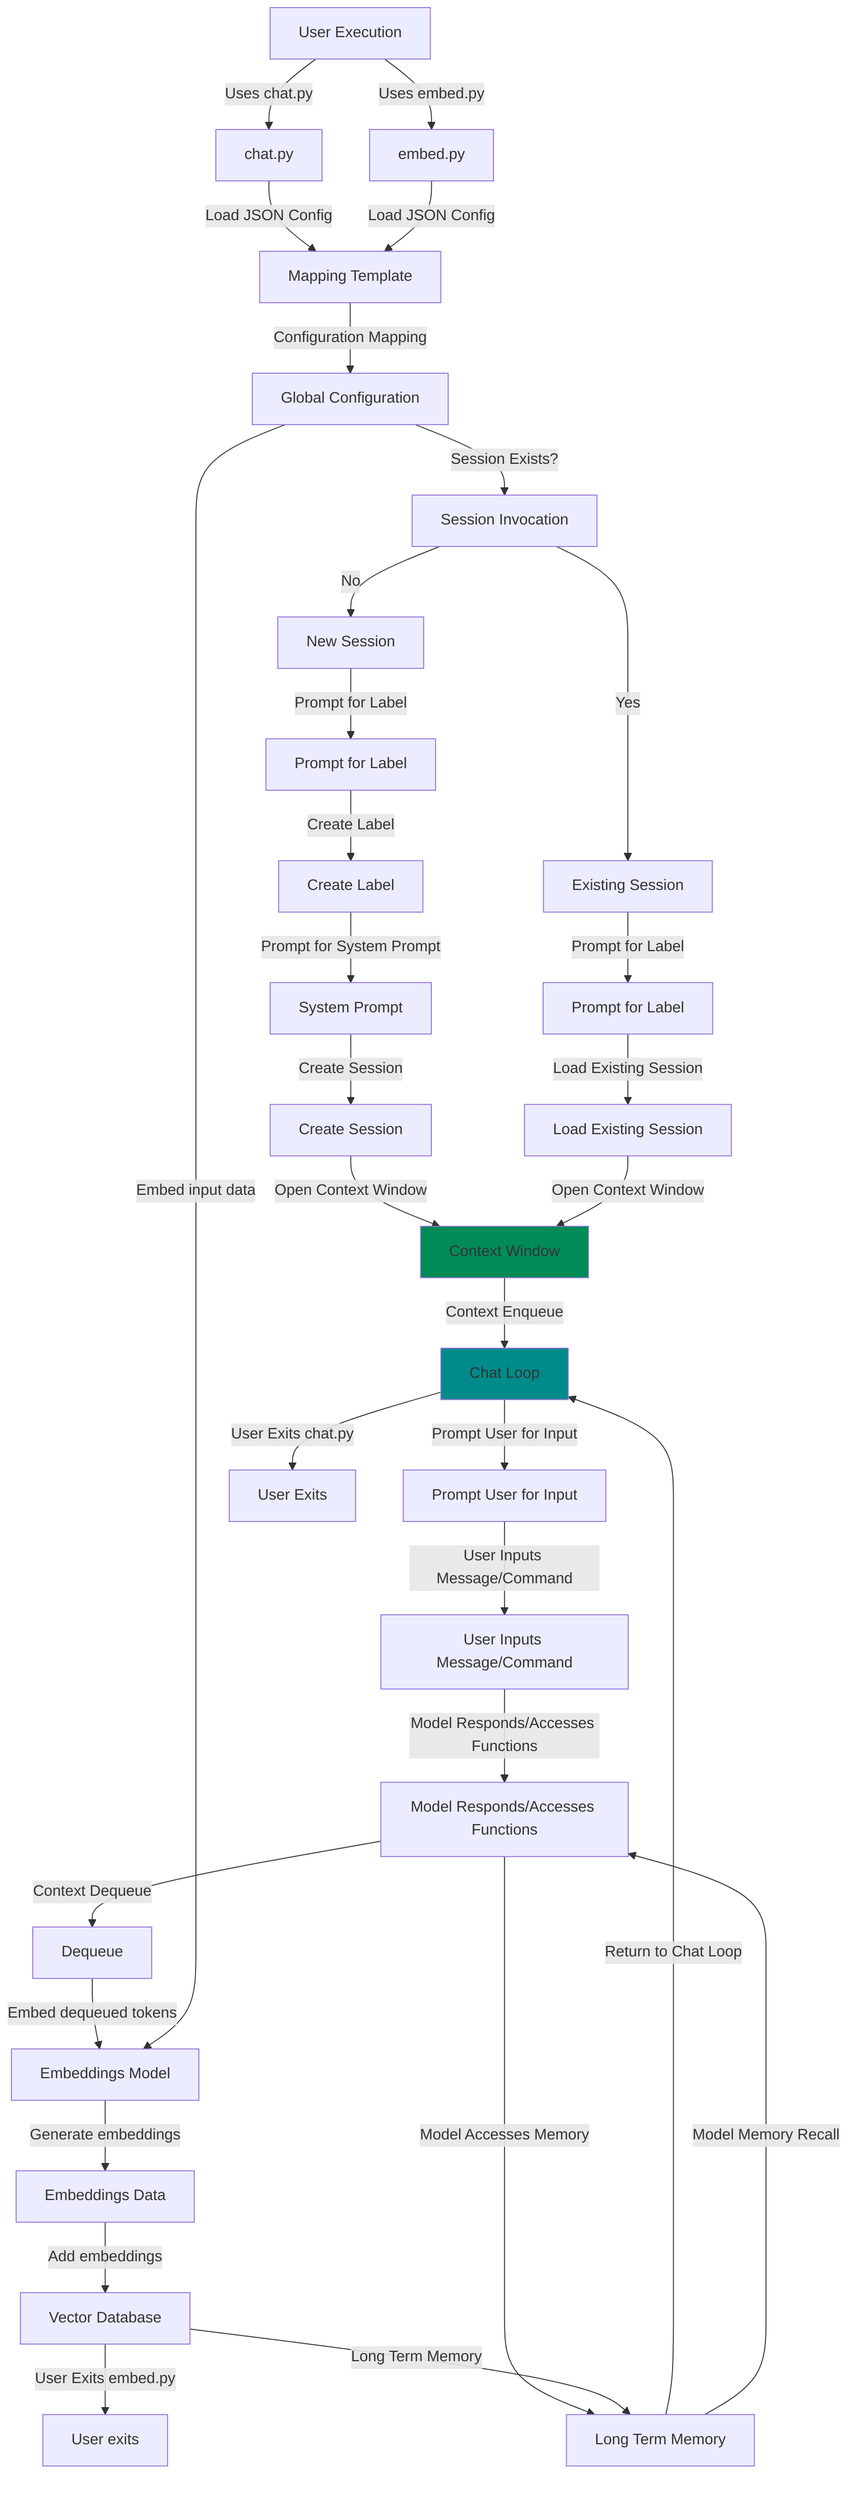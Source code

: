 graph TB
  userExec["User Execution"] -- "Uses chat.py" --> chatPy["chat.py"]
  userExec -- "Uses embed.py" --> embedPy["embed.py"]
  chatPy -- "Load JSON Config" --> settingJson["Mapping Template"]
  embedPy -- "Load JSON Config" --> settingJson
  settingJson -- "Configuration Mapping" --> globalConfig[Global Configuration]
  globalConfig -- "Session Exists?" --> sessionInvokation[Session Invocation]
  sessionInvokation -- "No" --> newSession[New Session]
  newSession -- "Prompt for Label" --> promptLabel[Prompt for Label]
  promptLabel -- "Create Label" --> createLabel[Create Label]
  createLabel -- "Prompt for System Prompt" --> systemPrompt[System Prompt]
  systemPrompt -- "Create Session" --> createSession[Create Session]
  createSession -- "Open Context Window" --> contextWindow[Context Window]
  contextWindow -- "Context Enqueue" --> chatLoop[Chat Loop]
  chatLoop -- "Prompt User for Input" --> promptInput[Prompt User for Input]
  promptInput -- "User Inputs Message/Command" --> userInputMsgCmd[User Inputs Message/Command]
  userInputMsgCmd -- "Model Responds/Accesses Functions" --> modelResponds[Model Responds/Accesses Functions]
  modelResponds -- "Context Dequeue" --> dequeue[Dequeue]
  modelResponds -- "Model Accesses Memory" --> longTermMemory[Long Term Memory]
  dequeue -- "Embed dequeued tokens" --> embeddingsModel[Embeddings Model]
  embeddingsModel -- "Generate embeddings" --> embeddingsData[Embeddings Data]
  embeddingsData -- "Add embeddings" --> vectorDb[Vector Database]
  vectorDb -- "User Exits embed.py" --> userExitEmbed[User exits]
  vectorDb -- "Long Term Memory" --> longTermMemory
  longTermMemory -- "Return to Chat Loop" --> chatLoop
  longTermMemory -- "Model Memory Recall" --> modelResponds
  chatLoop -- "User Exits chat.py" --> userExit[User Exits]
  sessionInvokation -- "Yes" --> existingSession[Existing Session]
  existingSession -- "Prompt for Label" --> promptLabel2[Prompt for Label]
  promptLabel2 -- "Load Existing Session" --> loadExistingSession[Load Existing Session]
  loadExistingSession -- "Open Context Window" --> contextWindow
  globalConfig -- "Embed input data" --> embeddingsModel
  style contextWindow fill:#008B57
  style chatLoop fill:#008B8B